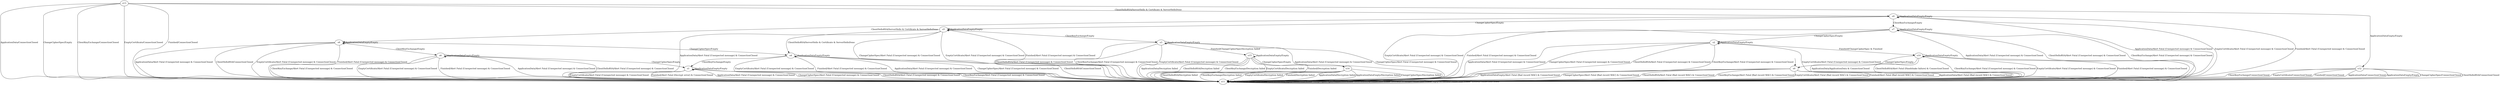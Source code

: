 digraph {
__start0 [label="" shape="none"];
__start0 -> s0;
s13
s0
s1
s2
s3
s4
s5
s6
s7
s8
s9
s10
s11
s12
s14
s15
s13 -> s11 [label="ApplicationData/ConnectionClosed"]
s13 -> s12 [label="ApplicationDataEmpty/Empty"]
s13 -> s11 [label="ChangeCipherSpec/Empty"]
s13 -> s9 [label="ClientHelloRSA/ServerHello & Certificate & ServerHelloDone"]
s13 -> s11 [label="ClientKeyExchange/ConnectionClosed"]
s13 -> s11 [label="EmptyCertificate/ConnectionClosed"]
s13 -> s11 [label="Finished/ConnectionClosed"]
s0 -> s11 [label="ApplicationData/Alert Fatal (Bad record MAC) & ConnectionClosed"]
s0 -> s11 [label="ApplicationDataEmpty/Alert Fatal (Bad record MAC) & ConnectionClosed"]
s0 -> s11 [label="ChangeCipherSpec/Alert Fatal (Bad record MAC) & ConnectionClosed"]
s0 -> s11 [label="ClientHelloRSA/Alert Fatal (Bad record MAC) & ConnectionClosed"]
s0 -> s11 [label="ClientKeyExchange/Alert Fatal (Bad record MAC) & ConnectionClosed"]
s0 -> s11 [label="EmptyCertificate/Alert Fatal (Bad record MAC) & ConnectionClosed"]
s0 -> s11 [label="Finished/Alert Fatal (Bad record MAC) & ConnectionClosed"]
s1 -> s11 [label="ApplicationData/Alert Fatal (Unexpected message) & ConnectionClosed"]
s1 -> s1 [label="ApplicationDataEmpty/Empty"]
s1 -> s11 [label="ChangeCipherSpec/Alert Fatal (Unexpected message) & ConnectionClosed"]
s1 -> s11 [label="ClientHelloRSA/Alert Fatal (Unexpected message) & ConnectionClosed"]
s1 -> s11 [label="ClientKeyExchange/Alert Fatal (Unexpected message) & ConnectionClosed"]
s1 -> s11 [label="EmptyCertificate/Alert Fatal (Unexpected message) & ConnectionClosed"]
s1 -> s11 [label="Finished/Alert Fatal (Decrypt error) & ConnectionClosed"]
s2 -> s11 [label="ApplicationData/Alert Fatal (Unexpected message) & ConnectionClosed"]
s2 -> s2 [label="ApplicationDataEmpty/Empty"]
s2 -> s11 [label="ChangeCipherSpec/Alert Fatal (Unexpected message) & ConnectionClosed"]
s2 -> s11 [label="ClientHelloRSA/Alert Fatal (Unexpected message) & ConnectionClosed"]
s2 -> s11 [label="ClientKeyExchange/Alert Fatal (Unexpected message) & ConnectionClosed"]
s2 -> s11 [label="EmptyCertificate/Alert Fatal (Unexpected message) & ConnectionClosed"]
s2 -> s10 [label="Finished/ChangeCipherSpec & Finished"]
s3 -> s11 [label="ApplicationData/Alert Fatal (Unexpected message) & ConnectionClosed"]
s3 -> s3 [label="ApplicationDataEmpty/Empty"]
s3 -> s11 [label="ChangeCipherSpec/Alert Fatal (Unexpected message) & ConnectionClosed"]
s3 -> s11 [label="ClientHelloRSA/Alert Fatal (Unexpected message) & ConnectionClosed"]
s3 -> s11 [label="ClientKeyExchange/Alert Fatal (Unexpected message) & ConnectionClosed"]
s3 -> s11 [label="EmptyCertificate/Alert Fatal (Unexpected message) & ConnectionClosed"]
s3 -> s15 [label="Finished/ChangeCipherSpecDecryption failed"]
s4 -> s11 [label="ApplicationData/Alert Fatal (Unexpected message) & ConnectionClosed"]
s4 -> s4 [label="ApplicationDataEmpty/Empty"]
s4 -> s11 [label="ChangeCipherSpec/Alert Fatal (Unexpected message) & ConnectionClosed"]
s4 -> s11 [label="ClientHelloRSA/ConnectionClosed"]
s4 -> s1 [label="ClientKeyExchange/Empty"]
s4 -> s11 [label="EmptyCertificate/Alert Fatal (Unexpected message) & ConnectionClosed"]
s4 -> s11 [label="Finished/Alert Fatal (Unexpected message) & ConnectionClosed"]
s5 -> s11 [label="ApplicationData/Alert Fatal (Unexpected message) & ConnectionClosed"]
s5 -> s5 [label="ApplicationDataEmpty/Empty"]
s5 -> s11 [label="ChangeCipherSpec/Alert Fatal (Unexpected message) & ConnectionClosed"]
s5 -> s4 [label="ClientHelloRSA/ServerHello & Certificate & ServerHelloDone"]
s5 -> s3 [label="ClientKeyExchange/Empty"]
s5 -> s11 [label="EmptyCertificate/Alert Fatal (Unexpected message) & ConnectionClosed"]
s5 -> s11 [label="Finished/Alert Fatal (Unexpected message) & ConnectionClosed"]
s6 -> s11 [label="ApplicationData/Alert Fatal (Unexpected message) & ConnectionClosed"]
s6 -> s6 [label="ApplicationDataEmpty/Empty"]
s6 -> s1 [label="ChangeCipherSpec/Empty"]
s6 -> s11 [label="ClientHelloRSA/Alert Fatal (Unexpected message) & ConnectionClosed"]
s6 -> s11 [label="ClientKeyExchange/Alert Fatal (Unexpected message) & ConnectionClosed"]
s6 -> s11 [label="EmptyCertificate/Alert Fatal (Unexpected message) & ConnectionClosed"]
s6 -> s11 [label="Finished/Alert Fatal (Unexpected message) & ConnectionClosed"]
s7 -> s11 [label="ApplicationData/Alert Fatal (Unexpected message) & ConnectionClosed"]
s7 -> s7 [label="ApplicationDataEmpty/Empty"]
s7 -> s2 [label="ChangeCipherSpec/Empty"]
s7 -> s11 [label="ClientHelloRSA/Alert Fatal (Unexpected message) & ConnectionClosed"]
s7 -> s11 [label="ClientKeyExchange/Alert Fatal (Unexpected message) & ConnectionClosed"]
s7 -> s11 [label="EmptyCertificate/Alert Fatal (Unexpected message) & ConnectionClosed"]
s7 -> s11 [label="Finished/Alert Fatal (Unexpected message) & ConnectionClosed"]
s8 -> s11 [label="ApplicationData/Alert Fatal (Unexpected message) & ConnectionClosed"]
s8 -> s8 [label="ApplicationDataEmpty/Empty"]
s8 -> s4 [label="ChangeCipherSpec/Empty"]
s8 -> s11 [label="ClientHelloRSA/ConnectionClosed"]
s8 -> s6 [label="ClientKeyExchange/Empty"]
s8 -> s11 [label="EmptyCertificate/Alert Fatal (Unexpected message) & ConnectionClosed"]
s8 -> s11 [label="Finished/Alert Fatal (Unexpected message) & ConnectionClosed"]
s9 -> s11 [label="ApplicationData/Alert Fatal (Unexpected message) & ConnectionClosed"]
s9 -> s9 [label="ApplicationDataEmpty/Empty"]
s9 -> s5 [label="ChangeCipherSpec/Empty"]
s9 -> s8 [label="ClientHelloRSA/ServerHello & Certificate & ServerHelloDone"]
s9 -> s7 [label="ClientKeyExchange/Empty"]
s9 -> s11 [label="EmptyCertificate/Alert Fatal (Unexpected message) & ConnectionClosed"]
s9 -> s11 [label="Finished/Alert Fatal (Unexpected message) & ConnectionClosed"]
s10 -> s11 [label="ApplicationData/ApplicationData & ConnectionClosed"]
s10 -> s10 [label="ApplicationDataEmpty/Empty"]
s10 -> s0 [label="ChangeCipherSpec/Empty"]
s10 -> s11 [label="ClientHelloRSA/Alert Fatal (Handshake failure) & ConnectionClosed"]
s10 -> s11 [label="ClientKeyExchange/Alert Fatal (Unexpected message) & ConnectionClosed"]
s10 -> s11 [label="EmptyCertificate/Alert Fatal (Unexpected message) & ConnectionClosed"]
s10 -> s11 [label="Finished/Alert Fatal (Unexpected message) & ConnectionClosed"]
s11 -> s11 [label="ApplicationData/ConnectionClosed"]
s11 -> s11 [label="ApplicationDataEmpty/ConnectionClosed"]
s11 -> s11 [label="ChangeCipherSpec/ConnectionClosed"]
s11 -> s11 [label="ClientHelloRSA/ConnectionClosed"]
s11 -> s11 [label="ClientKeyExchange/ConnectionClosed"]
s11 -> s11 [label="EmptyCertificate/ConnectionClosed"]
s11 -> s11 [label="Finished/ConnectionClosed"]
s12 -> s11 [label="ApplicationData/ConnectionClosed"]
s12 -> s11 [label="ApplicationDataEmpty/Empty"]
s12 -> s11 [label="ChangeCipherSpec/ConnectionClosed"]
s12 -> s11 [label="ClientHelloRSA/ConnectionClosed"]
s12 -> s11 [label="ClientKeyExchange/ConnectionClosed"]
s12 -> s11 [label="EmptyCertificate/ConnectionClosed"]
s12 -> s11 [label="Finished/ConnectionClosed"]
s14 -> s11 [label="ApplicationData/Decryption failed"]
s14 -> s11 [label="ApplicationDataEmpty/Decryption failed"]
s14 -> s11 [label="ChangeCipherSpec/Decryption failed"]
s14 -> s11 [label="ClientHelloRSA/Decryption failed"]
s14 -> s11 [label="ClientKeyExchange/Decryption failed"]
s14 -> s11 [label="EmptyCertificate/Decryption failed"]
s14 -> s11 [label="Finished/Decryption failed"]
s15 -> s11 [label="ApplicationData/Decryption failed"]
s15 -> s15 [label="ApplicationDataEmpty/Empty"]
s15 -> s14 [label="ChangeCipherSpec/Empty"]
s15 -> s11 [label="ClientHelloRSA/Decryption failed"]
s15 -> s11 [label="ClientKeyExchange/Decryption failed"]
s15 -> s11 [label="EmptyCertificate/Decryption failed"]
s15 -> s11 [label="Finished/Decryption failed"]
}
